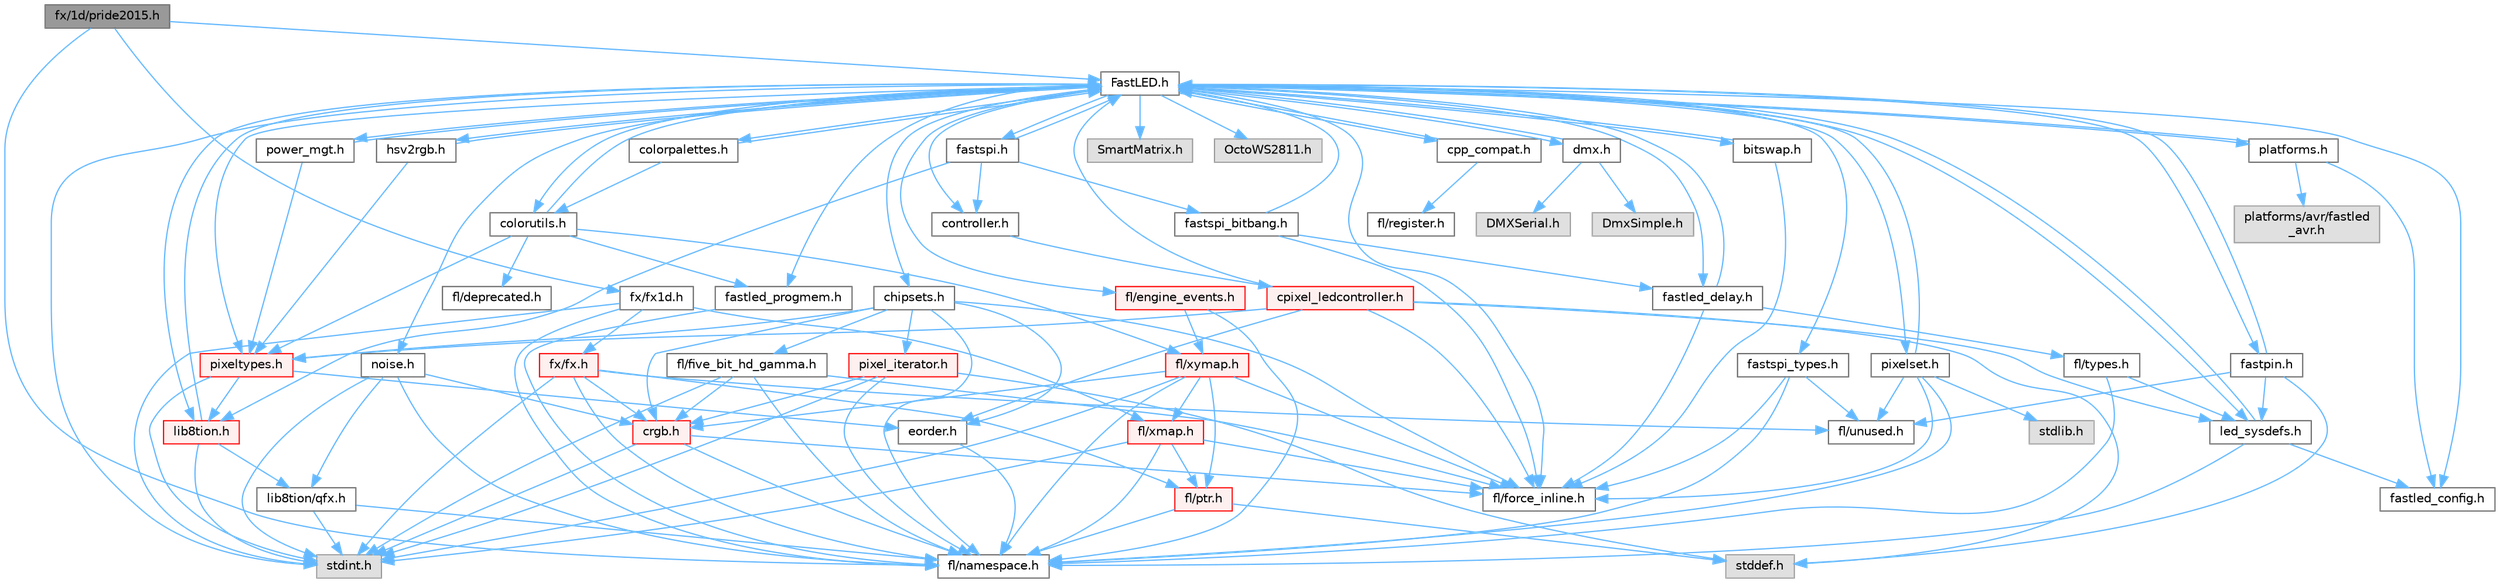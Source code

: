 digraph "fx/1d/pride2015.h"
{
 // INTERACTIVE_SVG=YES
 // LATEX_PDF_SIZE
  bgcolor="transparent";
  edge [fontname=Helvetica,fontsize=10,labelfontname=Helvetica,labelfontsize=10];
  node [fontname=Helvetica,fontsize=10,shape=box,height=0.2,width=0.4];
  Node1 [id="Node000001",label="fx/1d/pride2015.h",height=0.2,width=0.4,color="gray40", fillcolor="grey60", style="filled", fontcolor="black",tooltip=" "];
  Node1 -> Node2 [id="edge1_Node000001_Node000002",color="steelblue1",style="solid",tooltip=" "];
  Node2 [id="Node000002",label="FastLED.h",height=0.2,width=0.4,color="grey40", fillcolor="white", style="filled",URL="$db/d97/_fast_l_e_d_8h.html",tooltip="central include file for FastLED, defines the CFastLED class/object"];
  Node2 -> Node3 [id="edge2_Node000002_Node000003",color="steelblue1",style="solid",tooltip=" "];
  Node3 [id="Node000003",label="stdint.h",height=0.2,width=0.4,color="grey60", fillcolor="#E0E0E0", style="filled",tooltip=" "];
  Node2 -> Node4 [id="edge3_Node000002_Node000004",color="steelblue1",style="solid",tooltip=" "];
  Node4 [id="Node000004",label="SmartMatrix.h",height=0.2,width=0.4,color="grey60", fillcolor="#E0E0E0", style="filled",tooltip=" "];
  Node2 -> Node5 [id="edge4_Node000002_Node000005",color="steelblue1",style="solid",tooltip=" "];
  Node5 [id="Node000005",label="OctoWS2811.h",height=0.2,width=0.4,color="grey60", fillcolor="#E0E0E0", style="filled",tooltip=" "];
  Node2 -> Node6 [id="edge5_Node000002_Node000006",color="steelblue1",style="solid",tooltip=" "];
  Node6 [id="Node000006",label="fl/force_inline.h",height=0.2,width=0.4,color="grey40", fillcolor="white", style="filled",URL="$d8/d2d/fl_2force__inline_8h.html",tooltip=" "];
  Node2 -> Node7 [id="edge6_Node000002_Node000007",color="steelblue1",style="solid",tooltip=" "];
  Node7 [id="Node000007",label="cpp_compat.h",height=0.2,width=0.4,color="grey40", fillcolor="white", style="filled",URL="$d9/d13/cpp__compat_8h.html",tooltip="Compatibility functions based on C++ version."];
  Node7 -> Node2 [id="edge7_Node000007_Node000002",color="steelblue1",style="solid",tooltip=" "];
  Node7 -> Node8 [id="edge8_Node000007_Node000008",color="steelblue1",style="solid",tooltip=" "];
  Node8 [id="Node000008",label="fl/register.h",height=0.2,width=0.4,color="grey40", fillcolor="white", style="filled",URL="$d8/dc1/fl_2register_8h.html",tooltip=" "];
  Node2 -> Node9 [id="edge9_Node000002_Node000009",color="steelblue1",style="solid",tooltip=" "];
  Node9 [id="Node000009",label="fastled_config.h",height=0.2,width=0.4,color="grey40", fillcolor="white", style="filled",URL="$d5/d11/fastled__config_8h.html",tooltip="Contains definitions that can be used to configure FastLED at compile time."];
  Node2 -> Node10 [id="edge10_Node000002_Node000010",color="steelblue1",style="solid",tooltip=" "];
  Node10 [id="Node000010",label="led_sysdefs.h",height=0.2,width=0.4,color="grey40", fillcolor="white", style="filled",URL="$d9/d3e/led__sysdefs_8h.html",tooltip="Determines which platform system definitions to include."];
  Node10 -> Node2 [id="edge11_Node000010_Node000002",color="steelblue1",style="solid",tooltip=" "];
  Node10 -> Node9 [id="edge12_Node000010_Node000009",color="steelblue1",style="solid",tooltip=" "];
  Node10 -> Node11 [id="edge13_Node000010_Node000011",color="steelblue1",style="solid",tooltip=" "];
  Node11 [id="Node000011",label="fl/namespace.h",height=0.2,width=0.4,color="grey40", fillcolor="white", style="filled",URL="$df/d2a/namespace_8h.html",tooltip="Implements the FastLED namespace macros."];
  Node2 -> Node12 [id="edge14_Node000002_Node000012",color="steelblue1",style="solid",tooltip=" "];
  Node12 [id="Node000012",label="fastled_delay.h",height=0.2,width=0.4,color="grey40", fillcolor="white", style="filled",URL="$d0/da8/fastled__delay_8h.html",tooltip="Utility functions and classes for managing delay cycles."];
  Node12 -> Node2 [id="edge15_Node000012_Node000002",color="steelblue1",style="solid",tooltip=" "];
  Node12 -> Node13 [id="edge16_Node000012_Node000013",color="steelblue1",style="solid",tooltip=" "];
  Node13 [id="Node000013",label="fl/types.h",height=0.2,width=0.4,color="grey40", fillcolor="white", style="filled",URL="$d7/da1/fl_2types_8h.html",tooltip=" "];
  Node13 -> Node10 [id="edge17_Node000013_Node000010",color="steelblue1",style="solid",tooltip=" "];
  Node13 -> Node11 [id="edge18_Node000013_Node000011",color="steelblue1",style="solid",tooltip=" "];
  Node12 -> Node6 [id="edge19_Node000012_Node000006",color="steelblue1",style="solid",tooltip=" "];
  Node2 -> Node14 [id="edge20_Node000002_Node000014",color="steelblue1",style="solid",tooltip=" "];
  Node14 [id="Node000014",label="bitswap.h",height=0.2,width=0.4,color="grey40", fillcolor="white", style="filled",URL="$de/ded/bitswap_8h.html",tooltip="Functions for doing a rotation of bits/bytes used by parallel output."];
  Node14 -> Node2 [id="edge21_Node000014_Node000002",color="steelblue1",style="solid",tooltip=" "];
  Node14 -> Node6 [id="edge22_Node000014_Node000006",color="steelblue1",style="solid",tooltip=" "];
  Node2 -> Node15 [id="edge23_Node000002_Node000015",color="steelblue1",style="solid",tooltip=" "];
  Node15 [id="Node000015",label="controller.h",height=0.2,width=0.4,color="grey40", fillcolor="white", style="filled",URL="$d2/dd9/controller_8h.html",tooltip="deprecated: base definitions used by led controllers for writing out led data"];
  Node15 -> Node16 [id="edge24_Node000015_Node000016",color="steelblue1",style="solid",tooltip=" "];
  Node16 [id="Node000016",label="cpixel_ledcontroller.h",height=0.2,width=0.4,color="red", fillcolor="#FFF0F0", style="filled",URL="$d9/d57/cpixel__ledcontroller_8h.html",tooltip="defines the templated version of the CLEDController class"];
  Node16 -> Node17 [id="edge25_Node000016_Node000017",color="steelblue1",style="solid",tooltip=" "];
  Node17 [id="Node000017",label="stddef.h",height=0.2,width=0.4,color="grey60", fillcolor="#E0E0E0", style="filled",tooltip=" "];
  Node16 -> Node2 [id="edge26_Node000016_Node000002",color="steelblue1",style="solid",tooltip=" "];
  Node16 -> Node10 [id="edge27_Node000016_Node000010",color="steelblue1",style="solid",tooltip=" "];
  Node16 -> Node18 [id="edge28_Node000016_Node000018",color="steelblue1",style="solid",tooltip=" "];
  Node18 [id="Node000018",label="pixeltypes.h",height=0.2,width=0.4,color="red", fillcolor="#FFF0F0", style="filled",URL="$d2/dba/pixeltypes_8h.html",tooltip="Includes defintions for RGB and HSV pixels."];
  Node18 -> Node3 [id="edge29_Node000018_Node000003",color="steelblue1",style="solid",tooltip=" "];
  Node18 -> Node19 [id="edge30_Node000018_Node000019",color="steelblue1",style="solid",tooltip=" "];
  Node19 [id="Node000019",label="lib8tion.h",height=0.2,width=0.4,color="red", fillcolor="#FFF0F0", style="filled",URL="$df/da5/lib8tion_8h.html",tooltip="Fast, efficient 8-bit math functions specifically designed for high-performance LED programming."];
  Node19 -> Node2 [id="edge31_Node000019_Node000002",color="steelblue1",style="solid",tooltip=" "];
  Node19 -> Node3 [id="edge32_Node000019_Node000003",color="steelblue1",style="solid",tooltip=" "];
  Node19 -> Node22 [id="edge33_Node000019_Node000022",color="steelblue1",style="solid",tooltip=" "];
  Node22 [id="Node000022",label="lib8tion/qfx.h",height=0.2,width=0.4,color="grey40", fillcolor="white", style="filled",URL="$d2/d19/qfx_8h.html",tooltip=" "];
  Node22 -> Node3 [id="edge34_Node000022_Node000003",color="steelblue1",style="solid",tooltip=" "];
  Node22 -> Node11 [id="edge35_Node000022_Node000011",color="steelblue1",style="solid",tooltip=" "];
  Node18 -> Node33 [id="edge36_Node000018_Node000033",color="steelblue1",style="solid",tooltip=" "];
  Node33 [id="Node000033",label="eorder.h",height=0.2,width=0.4,color="grey40", fillcolor="white", style="filled",URL="$db/d07/eorder_8h.html",tooltip="Defines color channel ordering enumerations."];
  Node33 -> Node11 [id="edge37_Node000033_Node000011",color="steelblue1",style="solid",tooltip=" "];
  Node16 -> Node33 [id="edge38_Node000016_Node000033",color="steelblue1",style="solid",tooltip=" "];
  Node16 -> Node6 [id="edge39_Node000016_Node000006",color="steelblue1",style="solid",tooltip=" "];
  Node2 -> Node63 [id="edge40_Node000002_Node000063",color="steelblue1",style="solid",tooltip=" "];
  Node63 [id="Node000063",label="fastpin.h",height=0.2,width=0.4,color="grey40", fillcolor="white", style="filled",URL="$db/d65/fastpin_8h.html",tooltip="Class base definitions for defining fast pin access."];
  Node63 -> Node2 [id="edge41_Node000063_Node000002",color="steelblue1",style="solid",tooltip=" "];
  Node63 -> Node10 [id="edge42_Node000063_Node000010",color="steelblue1",style="solid",tooltip=" "];
  Node63 -> Node17 [id="edge43_Node000063_Node000017",color="steelblue1",style="solid",tooltip=" "];
  Node63 -> Node48 [id="edge44_Node000063_Node000048",color="steelblue1",style="solid",tooltip=" "];
  Node48 [id="Node000048",label="fl/unused.h",height=0.2,width=0.4,color="grey40", fillcolor="white", style="filled",URL="$d8/d4b/unused_8h.html",tooltip=" "];
  Node2 -> Node64 [id="edge45_Node000002_Node000064",color="steelblue1",style="solid",tooltip=" "];
  Node64 [id="Node000064",label="fastspi_types.h",height=0.2,width=0.4,color="grey40", fillcolor="white", style="filled",URL="$d2/ddb/fastspi__types_8h.html",tooltip="Data types and constants used by SPI interfaces."];
  Node64 -> Node6 [id="edge46_Node000064_Node000006",color="steelblue1",style="solid",tooltip=" "];
  Node64 -> Node11 [id="edge47_Node000064_Node000011",color="steelblue1",style="solid",tooltip=" "];
  Node64 -> Node48 [id="edge48_Node000064_Node000048",color="steelblue1",style="solid",tooltip=" "];
  Node2 -> Node65 [id="edge49_Node000002_Node000065",color="steelblue1",style="solid",tooltip=" "];
  Node65 [id="Node000065",label="dmx.h",height=0.2,width=0.4,color="grey40", fillcolor="white", style="filled",URL="$d3/de1/dmx_8h.html",tooltip="Defines the DMX512-based LED controllers."];
  Node65 -> Node2 [id="edge50_Node000065_Node000002",color="steelblue1",style="solid",tooltip=" "];
  Node65 -> Node66 [id="edge51_Node000065_Node000066",color="steelblue1",style="solid",tooltip=" "];
  Node66 [id="Node000066",label="DmxSimple.h",height=0.2,width=0.4,color="grey60", fillcolor="#E0E0E0", style="filled",tooltip=" "];
  Node65 -> Node67 [id="edge52_Node000065_Node000067",color="steelblue1",style="solid",tooltip=" "];
  Node67 [id="Node000067",label="DMXSerial.h",height=0.2,width=0.4,color="grey60", fillcolor="#E0E0E0", style="filled",tooltip=" "];
  Node2 -> Node68 [id="edge53_Node000002_Node000068",color="steelblue1",style="solid",tooltip=" "];
  Node68 [id="Node000068",label="platforms.h",height=0.2,width=0.4,color="grey40", fillcolor="white", style="filled",URL="$da/dc9/platforms_8h.html",tooltip="Determines which platforms headers to include."];
  Node68 -> Node2 [id="edge54_Node000068_Node000002",color="steelblue1",style="solid",tooltip=" "];
  Node68 -> Node9 [id="edge55_Node000068_Node000009",color="steelblue1",style="solid",tooltip=" "];
  Node68 -> Node69 [id="edge56_Node000068_Node000069",color="steelblue1",style="solid",tooltip=" "];
  Node69 [id="Node000069",label="platforms/avr/fastled\l_avr.h",height=0.2,width=0.4,color="grey60", fillcolor="#E0E0E0", style="filled",tooltip=" "];
  Node2 -> Node70 [id="edge57_Node000002_Node000070",color="steelblue1",style="solid",tooltip=" "];
  Node70 [id="Node000070",label="fastled_progmem.h",height=0.2,width=0.4,color="grey40", fillcolor="white", style="filled",URL="$df/dab/fastled__progmem_8h.html",tooltip="Wrapper definitions to allow seamless use of PROGMEM in environments that have it."];
  Node70 -> Node11 [id="edge58_Node000070_Node000011",color="steelblue1",style="solid",tooltip=" "];
  Node2 -> Node19 [id="edge59_Node000002_Node000019",color="steelblue1",style="solid",tooltip=" "];
  Node2 -> Node18 [id="edge60_Node000002_Node000018",color="steelblue1",style="solid",tooltip=" "];
  Node2 -> Node71 [id="edge61_Node000002_Node000071",color="steelblue1",style="solid",tooltip=" "];
  Node71 [id="Node000071",label="hsv2rgb.h",height=0.2,width=0.4,color="grey40", fillcolor="white", style="filled",URL="$de/d9a/hsv2rgb_8h.html",tooltip="Functions to convert from the HSV colorspace to the RGB colorspace."];
  Node71 -> Node2 [id="edge62_Node000071_Node000002",color="steelblue1",style="solid",tooltip=" "];
  Node71 -> Node18 [id="edge63_Node000071_Node000018",color="steelblue1",style="solid",tooltip=" "];
  Node2 -> Node72 [id="edge64_Node000002_Node000072",color="steelblue1",style="solid",tooltip=" "];
  Node72 [id="Node000072",label="colorutils.h",height=0.2,width=0.4,color="grey40", fillcolor="white", style="filled",URL="$d1/dfb/colorutils_8h.html",tooltip="Utility functions for color fill, palettes, blending, and more."];
  Node72 -> Node2 [id="edge65_Node000072_Node000002",color="steelblue1",style="solid",tooltip=" "];
  Node72 -> Node18 [id="edge66_Node000072_Node000018",color="steelblue1",style="solid",tooltip=" "];
  Node72 -> Node70 [id="edge67_Node000072_Node000070",color="steelblue1",style="solid",tooltip=" "];
  Node72 -> Node51 [id="edge68_Node000072_Node000051",color="steelblue1",style="solid",tooltip=" "];
  Node51 [id="Node000051",label="fl/xymap.h",height=0.2,width=0.4,color="red", fillcolor="#FFF0F0", style="filled",URL="$d6/dc9/fl_2xymap_8h.html",tooltip=" "];
  Node51 -> Node3 [id="edge69_Node000051_Node000003",color="steelblue1",style="solid",tooltip=" "];
  Node51 -> Node26 [id="edge70_Node000051_Node000026",color="steelblue1",style="solid",tooltip=" "];
  Node26 [id="Node000026",label="crgb.h",height=0.2,width=0.4,color="red", fillcolor="#FFF0F0", style="filled",URL="$db/dd1/crgb_8h.html",tooltip="Defines the red, green, and blue (RGB) pixel struct."];
  Node26 -> Node3 [id="edge71_Node000026_Node000003",color="steelblue1",style="solid",tooltip=" "];
  Node26 -> Node11 [id="edge72_Node000026_Node000011",color="steelblue1",style="solid",tooltip=" "];
  Node26 -> Node6 [id="edge73_Node000026_Node000006",color="steelblue1",style="solid",tooltip=" "];
  Node51 -> Node6 [id="edge74_Node000051_Node000006",color="steelblue1",style="solid",tooltip=" "];
  Node51 -> Node11 [id="edge75_Node000051_Node000011",color="steelblue1",style="solid",tooltip=" "];
  Node51 -> Node36 [id="edge76_Node000051_Node000036",color="steelblue1",style="solid",tooltip=" "];
  Node36 [id="Node000036",label="fl/ptr.h",height=0.2,width=0.4,color="red", fillcolor="#FFF0F0", style="filled",URL="$d7/df1/fl_2ptr_8h.html",tooltip=" "];
  Node36 -> Node17 [id="edge77_Node000036_Node000017",color="steelblue1",style="solid",tooltip=" "];
  Node36 -> Node11 [id="edge78_Node000036_Node000011",color="steelblue1",style="solid",tooltip=" "];
  Node51 -> Node54 [id="edge79_Node000051_Node000054",color="steelblue1",style="solid",tooltip=" "];
  Node54 [id="Node000054",label="fl/xmap.h",height=0.2,width=0.4,color="red", fillcolor="#FFF0F0", style="filled",URL="$d5/d22/fl_2xmap_8h.html",tooltip=" "];
  Node54 -> Node3 [id="edge80_Node000054_Node000003",color="steelblue1",style="solid",tooltip=" "];
  Node54 -> Node6 [id="edge81_Node000054_Node000006",color="steelblue1",style="solid",tooltip=" "];
  Node54 -> Node36 [id="edge82_Node000054_Node000036",color="steelblue1",style="solid",tooltip=" "];
  Node54 -> Node11 [id="edge83_Node000054_Node000011",color="steelblue1",style="solid",tooltip=" "];
  Node72 -> Node73 [id="edge84_Node000072_Node000073",color="steelblue1",style="solid",tooltip=" "];
  Node73 [id="Node000073",label="fl/deprecated.h",height=0.2,width=0.4,color="grey40", fillcolor="white", style="filled",URL="$d4/dce/deprecated_8h.html",tooltip=" "];
  Node2 -> Node74 [id="edge85_Node000002_Node000074",color="steelblue1",style="solid",tooltip=" "];
  Node74 [id="Node000074",label="pixelset.h",height=0.2,width=0.4,color="grey40", fillcolor="white", style="filled",URL="$d4/d46/pixelset_8h.html",tooltip="Declares classes for managing logical groups of LEDs."];
  Node74 -> Node2 [id="edge86_Node000074_Node000002",color="steelblue1",style="solid",tooltip=" "];
  Node74 -> Node6 [id="edge87_Node000074_Node000006",color="steelblue1",style="solid",tooltip=" "];
  Node74 -> Node48 [id="edge88_Node000074_Node000048",color="steelblue1",style="solid",tooltip=" "];
  Node74 -> Node75 [id="edge89_Node000074_Node000075",color="steelblue1",style="solid",tooltip=" "];
  Node75 [id="Node000075",label="stdlib.h",height=0.2,width=0.4,color="grey60", fillcolor="#E0E0E0", style="filled",tooltip=" "];
  Node74 -> Node11 [id="edge90_Node000074_Node000011",color="steelblue1",style="solid",tooltip=" "];
  Node2 -> Node76 [id="edge91_Node000002_Node000076",color="steelblue1",style="solid",tooltip=" "];
  Node76 [id="Node000076",label="colorpalettes.h",height=0.2,width=0.4,color="grey40", fillcolor="white", style="filled",URL="$dc/dcc/colorpalettes_8h.html",tooltip="Declarations for the predefined color palettes supplied by FastLED."];
  Node76 -> Node2 [id="edge92_Node000076_Node000002",color="steelblue1",style="solid",tooltip=" "];
  Node76 -> Node72 [id="edge93_Node000076_Node000072",color="steelblue1",style="solid",tooltip=" "];
  Node2 -> Node77 [id="edge94_Node000002_Node000077",color="steelblue1",style="solid",tooltip=" "];
  Node77 [id="Node000077",label="noise.h",height=0.2,width=0.4,color="grey40", fillcolor="white", style="filled",URL="$d1/d31/noise_8h.html",tooltip="Functions to generate and fill arrays with noise."];
  Node77 -> Node3 [id="edge95_Node000077_Node000003",color="steelblue1",style="solid",tooltip=" "];
  Node77 -> Node26 [id="edge96_Node000077_Node000026",color="steelblue1",style="solid",tooltip=" "];
  Node77 -> Node11 [id="edge97_Node000077_Node000011",color="steelblue1",style="solid",tooltip=" "];
  Node77 -> Node22 [id="edge98_Node000077_Node000022",color="steelblue1",style="solid",tooltip=" "];
  Node2 -> Node78 [id="edge99_Node000002_Node000078",color="steelblue1",style="solid",tooltip=" "];
  Node78 [id="Node000078",label="power_mgt.h",height=0.2,width=0.4,color="grey40", fillcolor="white", style="filled",URL="$dc/d5b/power__mgt_8h.html",tooltip="Functions to limit the power used by FastLED."];
  Node78 -> Node2 [id="edge100_Node000078_Node000002",color="steelblue1",style="solid",tooltip=" "];
  Node78 -> Node18 [id="edge101_Node000078_Node000018",color="steelblue1",style="solid",tooltip=" "];
  Node2 -> Node79 [id="edge102_Node000002_Node000079",color="steelblue1",style="solid",tooltip=" "];
  Node79 [id="Node000079",label="fastspi.h",height=0.2,width=0.4,color="grey40", fillcolor="white", style="filled",URL="$d6/ddc/fastspi_8h.html",tooltip="Serial peripheral interface (SPI) definitions per platform."];
  Node79 -> Node2 [id="edge103_Node000079_Node000002",color="steelblue1",style="solid",tooltip=" "];
  Node79 -> Node15 [id="edge104_Node000079_Node000015",color="steelblue1",style="solid",tooltip=" "];
  Node79 -> Node19 [id="edge105_Node000079_Node000019",color="steelblue1",style="solid",tooltip=" "];
  Node79 -> Node80 [id="edge106_Node000079_Node000080",color="steelblue1",style="solid",tooltip=" "];
  Node80 [id="Node000080",label="fastspi_bitbang.h",height=0.2,width=0.4,color="grey40", fillcolor="white", style="filled",URL="$d9/d8d/fastspi__bitbang_8h.html",tooltip="Software SPI (aka bit-banging) support."];
  Node80 -> Node2 [id="edge107_Node000080_Node000002",color="steelblue1",style="solid",tooltip=" "];
  Node80 -> Node12 [id="edge108_Node000080_Node000012",color="steelblue1",style="solid",tooltip=" "];
  Node80 -> Node6 [id="edge109_Node000080_Node000006",color="steelblue1",style="solid",tooltip=" "];
  Node2 -> Node81 [id="edge110_Node000002_Node000081",color="steelblue1",style="solid",tooltip=" "];
  Node81 [id="Node000081",label="chipsets.h",height=0.2,width=0.4,color="grey40", fillcolor="white", style="filled",URL="$db/d66/chipsets_8h.html",tooltip="Contains the bulk of the definitions for the various LED chipsets supported."];
  Node81 -> Node18 [id="edge111_Node000081_Node000018",color="steelblue1",style="solid",tooltip=" "];
  Node81 -> Node44 [id="edge112_Node000081_Node000044",color="steelblue1",style="solid",tooltip=" "];
  Node44 [id="Node000044",label="fl/five_bit_hd_gamma.h",height=0.2,width=0.4,color="grey40", fillcolor="white", style="filled",URL="$dc/d44/five__bit__hd__gamma_8h.html",tooltip="Declares functions for five-bit gamma correction."];
  Node44 -> Node3 [id="edge113_Node000044_Node000003",color="steelblue1",style="solid",tooltip=" "];
  Node44 -> Node11 [id="edge114_Node000044_Node000011",color="steelblue1",style="solid",tooltip=" "];
  Node44 -> Node6 [id="edge115_Node000044_Node000006",color="steelblue1",style="solid",tooltip=" "];
  Node44 -> Node26 [id="edge116_Node000044_Node000026",color="steelblue1",style="solid",tooltip=" "];
  Node81 -> Node6 [id="edge117_Node000081_Node000006",color="steelblue1",style="solid",tooltip=" "];
  Node81 -> Node46 [id="edge118_Node000081_Node000046",color="steelblue1",style="solid",tooltip=" "];
  Node46 [id="Node000046",label="pixel_iterator.h",height=0.2,width=0.4,color="red", fillcolor="#FFF0F0", style="filled",URL="$d8/d6c/pixel__iterator_8h.html",tooltip="Non-templated low level pixel data writing class."];
  Node46 -> Node17 [id="edge119_Node000046_Node000017",color="steelblue1",style="solid",tooltip=" "];
  Node46 -> Node3 [id="edge120_Node000046_Node000003",color="steelblue1",style="solid",tooltip=" "];
  Node46 -> Node11 [id="edge121_Node000046_Node000011",color="steelblue1",style="solid",tooltip=" "];
  Node46 -> Node26 [id="edge122_Node000046_Node000026",color="steelblue1",style="solid",tooltip=" "];
  Node81 -> Node26 [id="edge123_Node000081_Node000026",color="steelblue1",style="solid",tooltip=" "];
  Node81 -> Node33 [id="edge124_Node000081_Node000033",color="steelblue1",style="solid",tooltip=" "];
  Node81 -> Node11 [id="edge125_Node000081_Node000011",color="steelblue1",style="solid",tooltip=" "];
  Node2 -> Node49 [id="edge126_Node000002_Node000049",color="steelblue1",style="solid",tooltip=" "];
  Node49 [id="Node000049",label="fl/engine_events.h",height=0.2,width=0.4,color="red", fillcolor="#FFF0F0", style="filled",URL="$dc/dd9/fl_2engine__events_8h.html",tooltip=" "];
  Node49 -> Node51 [id="edge127_Node000049_Node000051",color="steelblue1",style="solid",tooltip=" "];
  Node49 -> Node11 [id="edge128_Node000049_Node000011",color="steelblue1",style="solid",tooltip=" "];
  Node1 -> Node82 [id="edge129_Node000001_Node000082",color="steelblue1",style="solid",tooltip=" "];
  Node82 [id="Node000082",label="fx/fx1d.h",height=0.2,width=0.4,color="grey40", fillcolor="white", style="filled",URL="$da/d81/fx1d_8h.html",tooltip=" "];
  Node82 -> Node3 [id="edge130_Node000082_Node000003",color="steelblue1",style="solid",tooltip=" "];
  Node82 -> Node11 [id="edge131_Node000082_Node000011",color="steelblue1",style="solid",tooltip=" "];
  Node82 -> Node54 [id="edge132_Node000082_Node000054",color="steelblue1",style="solid",tooltip=" "];
  Node82 -> Node83 [id="edge133_Node000082_Node000083",color="steelblue1",style="solid",tooltip=" "];
  Node83 [id="Node000083",label="fx/fx.h",height=0.2,width=0.4,color="red", fillcolor="#FFF0F0", style="filled",URL="$d2/d0c/fx_8h.html",tooltip=" "];
  Node83 -> Node3 [id="edge134_Node000083_Node000003",color="steelblue1",style="solid",tooltip=" "];
  Node83 -> Node26 [id="edge135_Node000083_Node000026",color="steelblue1",style="solid",tooltip=" "];
  Node83 -> Node11 [id="edge136_Node000083_Node000011",color="steelblue1",style="solid",tooltip=" "];
  Node83 -> Node36 [id="edge137_Node000083_Node000036",color="steelblue1",style="solid",tooltip=" "];
  Node83 -> Node48 [id="edge138_Node000083_Node000048",color="steelblue1",style="solid",tooltip=" "];
  Node1 -> Node11 [id="edge139_Node000001_Node000011",color="steelblue1",style="solid",tooltip=" "];
}
